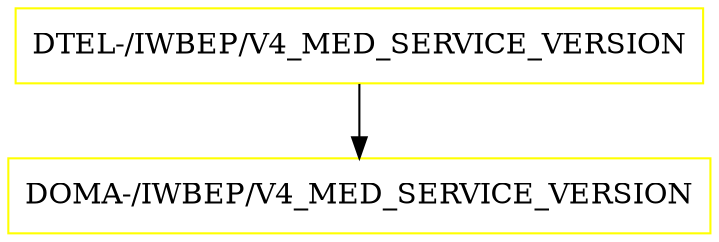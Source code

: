 digraph G {
  "DTEL-/IWBEP/V4_MED_SERVICE_VERSION" [shape=box,color=yellow];
  "DOMA-/IWBEP/V4_MED_SERVICE_VERSION" [shape=box,color=yellow,URL="./DOMA_%23IWBEP%23V4_MED_SERVICE_VERSION.html"];
  "DTEL-/IWBEP/V4_MED_SERVICE_VERSION" -> "DOMA-/IWBEP/V4_MED_SERVICE_VERSION";
}
